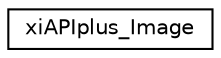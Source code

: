 digraph "Graphical Class Hierarchy"
{
  edge [fontname="Helvetica",fontsize="10",labelfontname="Helvetica",labelfontsize="10"];
  node [fontname="Helvetica",fontsize="10",shape=record];
  rankdir="LR";
  Node0 [label="xiAPIplus_Image",height=0.2,width=0.4,color="black", fillcolor="white", style="filled",URL="$classxi_a_p_iplus___image.html"];
}
